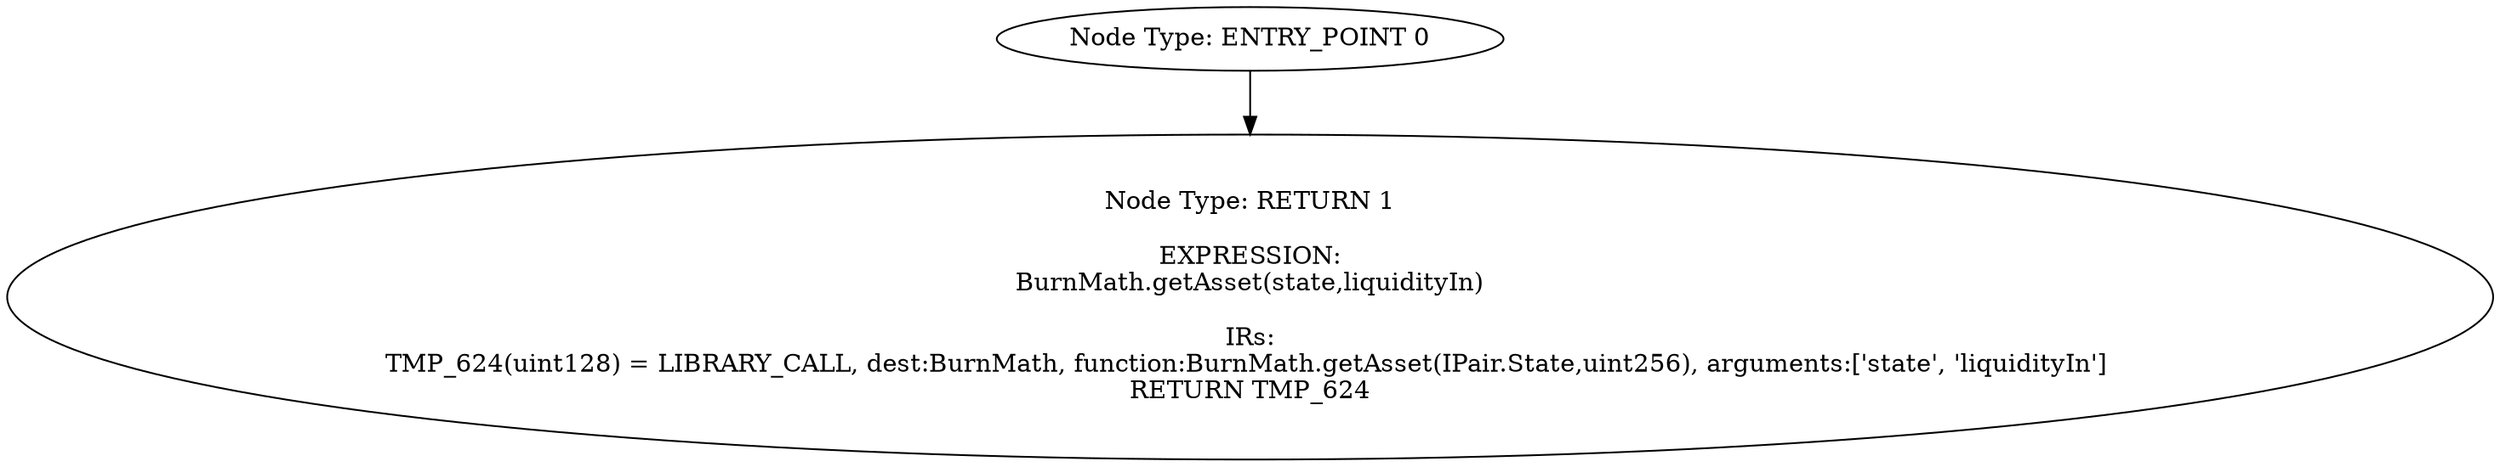 digraph{
0[label="Node Type: ENTRY_POINT 0
"];
0->1;
1[label="Node Type: RETURN 1

EXPRESSION:
BurnMath.getAsset(state,liquidityIn)

IRs:
TMP_624(uint128) = LIBRARY_CALL, dest:BurnMath, function:BurnMath.getAsset(IPair.State,uint256), arguments:['state', 'liquidityIn'] 
RETURN TMP_624"];
}
